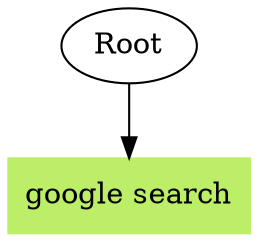 // TC <-> UK
digraph {
	Root
	"google search" [color=darkolivegreen2 shape=box style=filled]
		Root -> "google search"
}